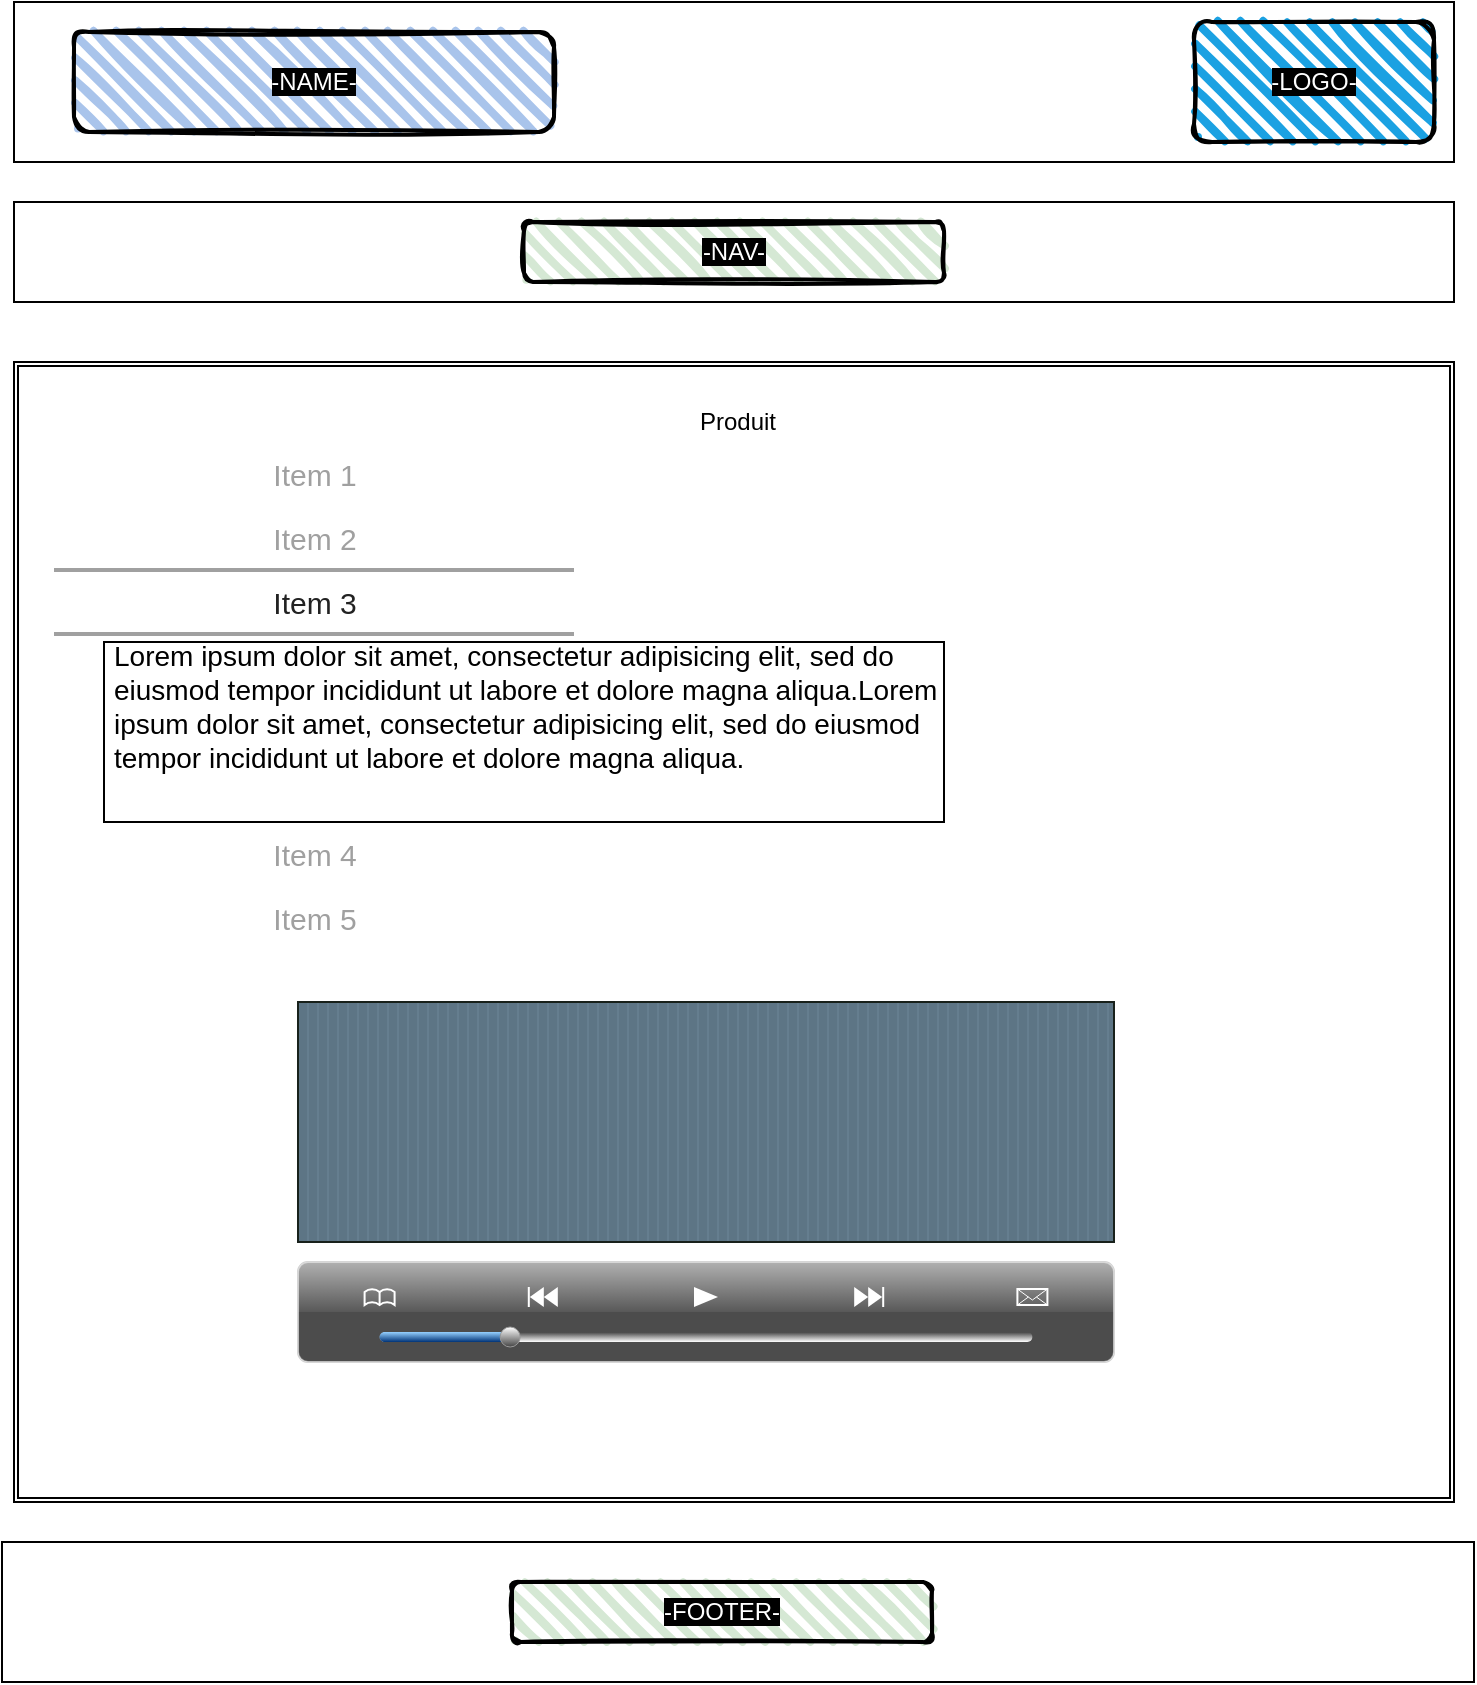 <mxfile version="13.7.9" type="device"><diagram id="zwtFL4rcFm_UWwP0p86J" name="Page-1"><mxGraphModel dx="898" dy="437" grid="1" gridSize="10" guides="1" tooltips="1" connect="1" arrows="1" fold="1" page="1" pageScale="1" pageWidth="827" pageHeight="1169" math="0" shadow="0"><root><mxCell id="0"/><mxCell id="1" parent="0"/><mxCell id="dtyUBE3Nk5tAv7_nIw_o-2" value="" style="rounded=0;whiteSpace=wrap;html=1;" parent="1" vertex="1"><mxGeometry x="60" y="40" width="720" height="80" as="geometry"/></mxCell><mxCell id="dtyUBE3Nk5tAv7_nIw_o-3" value="&lt;font color=&quot;#ffffff&quot;&gt;&lt;span style=&quot;background-color: rgb(0 , 0 , 0)&quot;&gt;-LOGO-&lt;/span&gt;&lt;/font&gt;" style="rounded=1;whiteSpace=wrap;html=1;strokeWidth=2;fillWeight=4;hachureGap=8;hachureAngle=45;fillColor=#1ba1e2;sketch=1;" parent="1" vertex="1"><mxGeometry x="650" y="50" width="120" height="60" as="geometry"/></mxCell><mxCell id="dtyUBE3Nk5tAv7_nIw_o-5" value="&lt;span style=&quot;background-color: rgb(0 , 0 , 0)&quot;&gt;&lt;font color=&quot;#ffffff&quot;&gt;-NAME-&lt;/font&gt;&lt;/span&gt;" style="rounded=1;whiteSpace=wrap;html=1;strokeWidth=2;fillWeight=4;hachureGap=8;hachureAngle=45;sketch=1;fillColor=#A9C4EB;" parent="1" vertex="1"><mxGeometry x="90" y="55" width="240" height="50" as="geometry"/></mxCell><mxCell id="dtyUBE3Nk5tAv7_nIw_o-6" value="" style="rounded=0;whiteSpace=wrap;html=1;" parent="1" vertex="1"><mxGeometry x="60" y="140" width="720" height="50" as="geometry"/></mxCell><mxCell id="dtyUBE3Nk5tAv7_nIw_o-7" value="&lt;span style=&quot;background-color: rgb(0 , 0 , 0)&quot;&gt;&lt;font color=&quot;#ffffff&quot;&gt;-NAV-&lt;/font&gt;&lt;/span&gt;" style="rounded=1;whiteSpace=wrap;html=1;strokeWidth=2;fillWeight=4;hachureGap=8;hachureAngle=45;sketch=1;fillColor=#D5E8D4;" parent="1" vertex="1"><mxGeometry x="315" y="150" width="210" height="30" as="geometry"/></mxCell><mxCell id="dtyUBE3Nk5tAv7_nIw_o-11" value="" style="shape=ext;double=1;rounded=0;whiteSpace=wrap;html=1;" parent="1" vertex="1"><mxGeometry x="60" y="220" width="720" height="570" as="geometry"/></mxCell><mxCell id="dtyUBE3Nk5tAv7_nIw_o-17" value="" style="rounded=0;whiteSpace=wrap;html=1;" parent="1" vertex="1"><mxGeometry x="54" y="810" width="736" height="70" as="geometry"/></mxCell><mxCell id="dtyUBE3Nk5tAv7_nIw_o-22" value="&lt;span style=&quot;background-color: rgb(0 , 0 , 0)&quot;&gt;&lt;font color=&quot;#ffffff&quot;&gt;-FOOTER-&lt;/font&gt;&lt;/span&gt;" style="rounded=1;whiteSpace=wrap;html=1;strokeWidth=2;fillWeight=4;hachureGap=8;hachureAngle=45;sketch=1;fillColor=#D5E8D4;" parent="1" vertex="1"><mxGeometry x="309" y="830" width="210" height="30" as="geometry"/></mxCell><mxCell id="yvvTNXzOpRlpK1ZEegRx-2" value="Produit" style="text;html=1;strokeColor=none;fillColor=none;align=center;verticalAlign=middle;whiteSpace=wrap;rounded=0;" vertex="1" parent="1"><mxGeometry x="402" y="240" width="40" height="20" as="geometry"/></mxCell><mxCell id="yvvTNXzOpRlpK1ZEegRx-12" value="" style="verticalLabelPosition=bottom;verticalAlign=top;html=1;shadow=0;dashed=0;strokeWidth=1;shape=mxgraph.ios.iVideoControls;barPos=20;" vertex="1" parent="1"><mxGeometry x="202" y="670" width="408" height="50" as="geometry"/></mxCell><mxCell id="yvvTNXzOpRlpK1ZEegRx-14" value="" style="verticalLabelPosition=bottom;verticalAlign=top;html=1;shadow=0;dashed=0;strokeWidth=1;shape=mxgraph.ios.iBgStriped;strokeColor=#18211b;fillColor=#5D7585;strokeColor2=#657E8F;" vertex="1" parent="1"><mxGeometry x="202" y="540" width="408" height="120" as="geometry"/></mxCell><mxCell id="yvvTNXzOpRlpK1ZEegRx-16" value="" style="html=1;strokeWidth=1;shadow=0;dashed=0;shape=mxgraph.ios7ui.anchor;" vertex="1" parent="1"><mxGeometry x="80" y="260" width="260" height="160" as="geometry"/></mxCell><mxCell id="yvvTNXzOpRlpK1ZEegRx-17" value="Item 1" style="html=1;strokeWidth=1;shadow=0;dashed=0;shape=mxgraph.ios7ui.anchor;fontSize=15;fontColor=#a0a0a0;resizeWidth=1;" vertex="1" parent="yvvTNXzOpRlpK1ZEegRx-16"><mxGeometry width="260" height="32" relative="1" as="geometry"/></mxCell><mxCell id="yvvTNXzOpRlpK1ZEegRx-18" value="Item 2" style="html=1;strokeWidth=1;shadow=0;dashed=0;shape=mxgraph.ios7ui.anchor;fontSize=15;fontColor=#a0a0a0;resizeWidth=1;" vertex="1" parent="yvvTNXzOpRlpK1ZEegRx-16"><mxGeometry width="260" height="32" relative="1" as="geometry"><mxPoint y="32" as="offset"/></mxGeometry></mxCell><mxCell id="yvvTNXzOpRlpK1ZEegRx-19" value="Item 3" style="html=1;strokeWidth=1;shadow=0;dashed=0;shape=mxgraph.ios7ui.horLines;fontSize=15;fontColor=#222222;strokeColor=#a0a0a0;fillColor=none;strokeWidth=2;resizeWidth=1;" vertex="1" parent="yvvTNXzOpRlpK1ZEegRx-16"><mxGeometry width="260" height="32" relative="1" as="geometry"><mxPoint y="64" as="offset"/></mxGeometry></mxCell><mxCell id="yvvTNXzOpRlpK1ZEegRx-20" value="Item 4" style="html=1;strokeWidth=1;shadow=0;dashed=0;shape=mxgraph.ios7ui.anchor;fontSize=15;fontColor=#a0a0a0;resizeWidth=1;" vertex="1" parent="yvvTNXzOpRlpK1ZEegRx-16"><mxGeometry width="260" height="32" relative="1" as="geometry"><mxPoint y="190" as="offset"/></mxGeometry></mxCell><mxCell id="yvvTNXzOpRlpK1ZEegRx-21" value="Item 5" style="html=1;strokeWidth=1;shadow=0;dashed=0;shape=mxgraph.ios7ui.anchor;fontSize=15;fontColor=#a0a0a0;resizeWidth=1;" vertex="1" parent="yvvTNXzOpRlpK1ZEegRx-16"><mxGeometry width="260" height="32" relative="1" as="geometry"><mxPoint y="222" as="offset"/></mxGeometry></mxCell><mxCell id="yvvTNXzOpRlpK1ZEegRx-22" value="&lt;h1 style=&quot;font-size: 14px&quot;&gt;&lt;span style=&quot;font-weight: normal&quot;&gt;&lt;font style=&quot;font-size: 14px&quot;&gt;Lorem ipsum dolor sit amet, consectetur adipisicing elit, sed do eiusmod tempor incididunt ut labore et dolore magna aliqua.&lt;/font&gt;Lorem ipsum dolor sit amet, consectetur adipisicing elit, sed do eiusmod tempor incididunt ut labore et dolore magna aliqua.&lt;/span&gt;&lt;/h1&gt;" style="text;html=1;fillColor=none;spacing=5;spacingTop=-20;whiteSpace=wrap;overflow=hidden;rounded=0;strokeColor=#000000;" vertex="1" parent="1"><mxGeometry x="105" y="360" width="420" height="90" as="geometry"/></mxCell></root></mxGraphModel></diagram></mxfile>